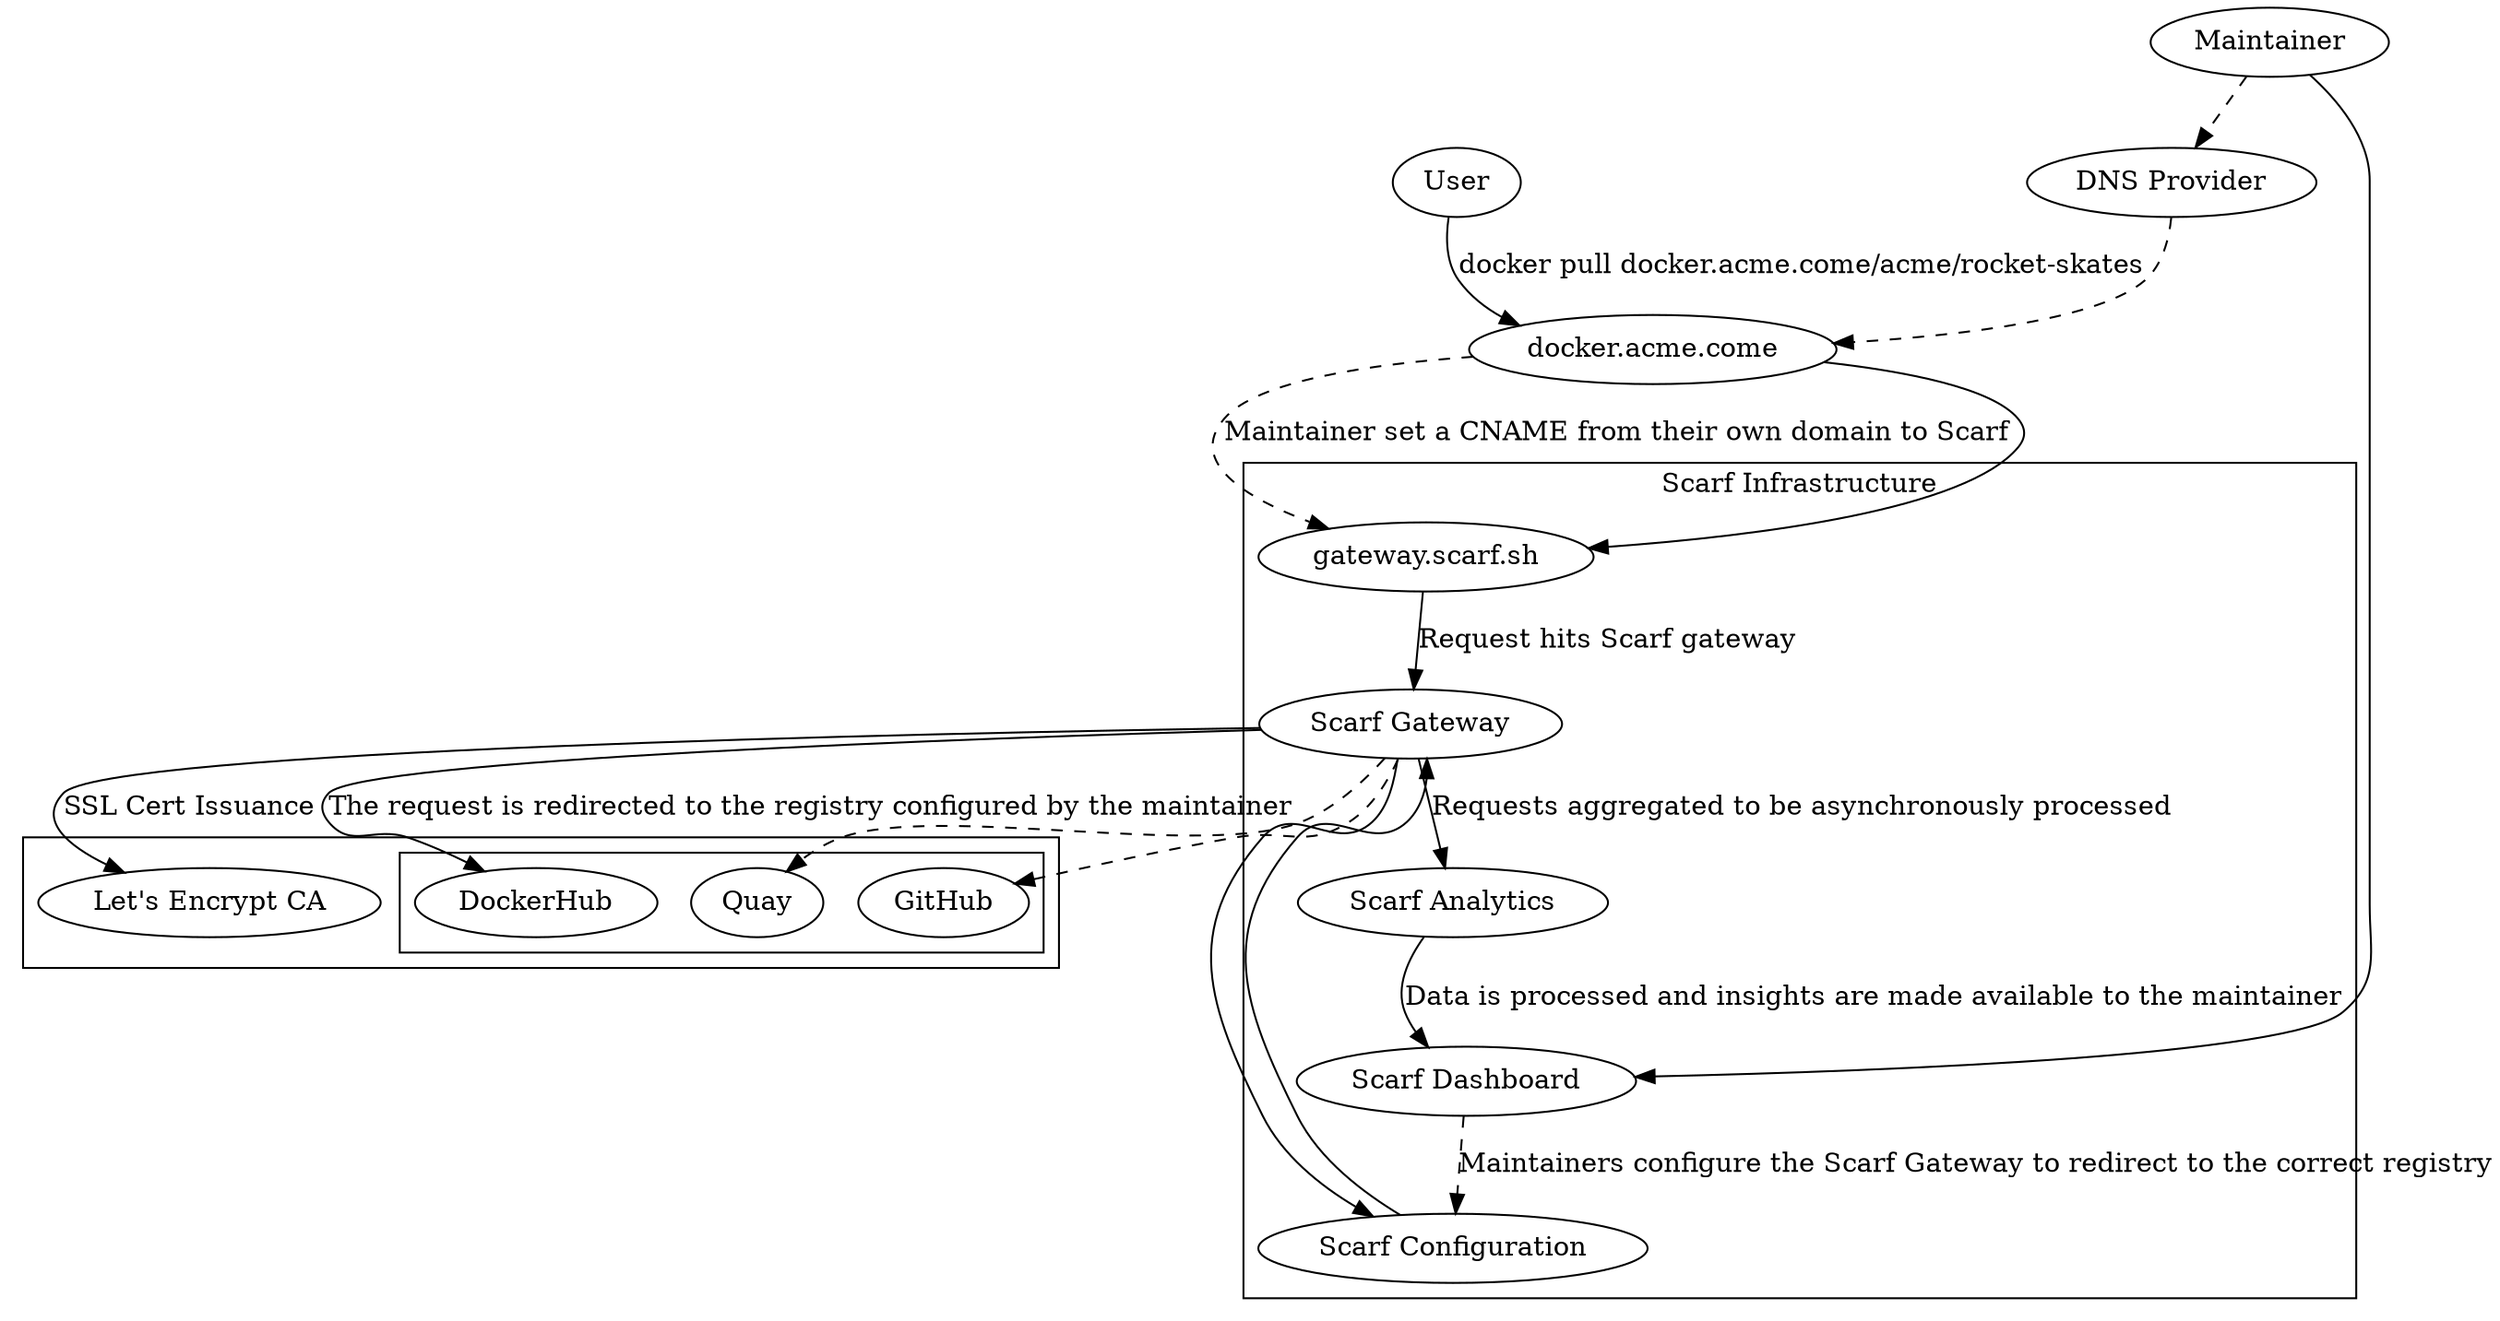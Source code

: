 digraph {
  subgraph external_user {
    "User" -> "docker.acme.come" [label = "docker pull docker.acme.come/acme/rocket-skates"];
    "docker.acme.come" -> "gateway.scarf.sh" [label=""];
  }

  subgraph external_scarf {
    "Maintainer" -> "Scarf Dashboard";
    "Scarf Analytics" -> "Scarf Dashboard" [label="Data is processed and insights are made available to the maintainer"];
    "Maintainer" -> "DNS Provider" -> "docker.acme.come" [style=dashed];
    "docker.acme.come" -> "gateway.scarf.sh" [style=dashed label="Maintainer set a CNAME from their own domain to Scarf"]
  }

  subgraph cluster_internal_scarf {
    label = "Scarf Infrastructure"
    "gateway.scarf.sh" -> "Scarf Gateway" [label="Request hits Scarf gateway"];
    "Scarf Gateway" -> "Scarf Configuration";
    "Scarf Configuration" -> "Scarf Gateway";
    "Scarf Gateway" -> "Scarf Analytics" [label="Requests aggregated to be asynchronously processed"];
    "Scarf Dashboard" -> "Scarf Configuration" [style=dashed label="Maintainers configure the Scarf Gateway to redirect to the correct registry"];
  }

  subgraph cluster_external_deps {
    subgraph cluster_registries {
      "Scarf Gateway" -> {"GitHub"} [style=dashed]
      "Scarf Gateway" -> {"DockerHub"} [label="The request is redirected to the registry configured by the maintainer"]
      "Scarf Gateway" -> {"Quay"} [style=dashed]
    }
    "Scarf Gateway" -> "Let's Encrypt CA" [label="SSL Cert Issuance"]
  }
}
